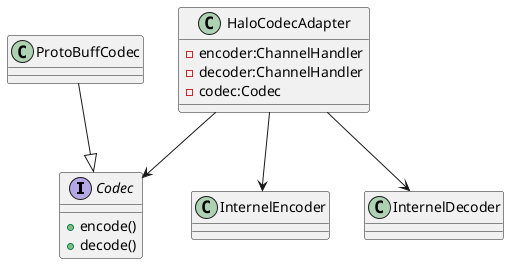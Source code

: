 @startuml
'https://plantuml.com/class-diagram

interface Codec {
    + encode()
    + decode()
}

class ProtoBuffCodec

class HaloCodecAdapter {
    - encoder:ChannelHandler
    - decoder:ChannelHandler
    - codec:Codec
}

class InternelEncoder

class InternelDecoder

HaloCodecAdapter --> InternelDecoder
HaloCodecAdapter --> InternelEncoder

ProtoBuffCodec --|> Codec

HaloCodecAdapter --> Codec


@enduml